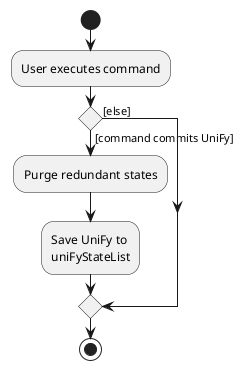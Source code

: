 @startuml
start
:User executes command;

'Since the beta syntax does not support placing the condition outside the
'diamond we place it as the true branch instead.

if () then ([command commits UniFy])
    :Purge redundant states;
    :Save UniFy to
    uniFyStateList;
else ([else])
endif
stop
@enduml
